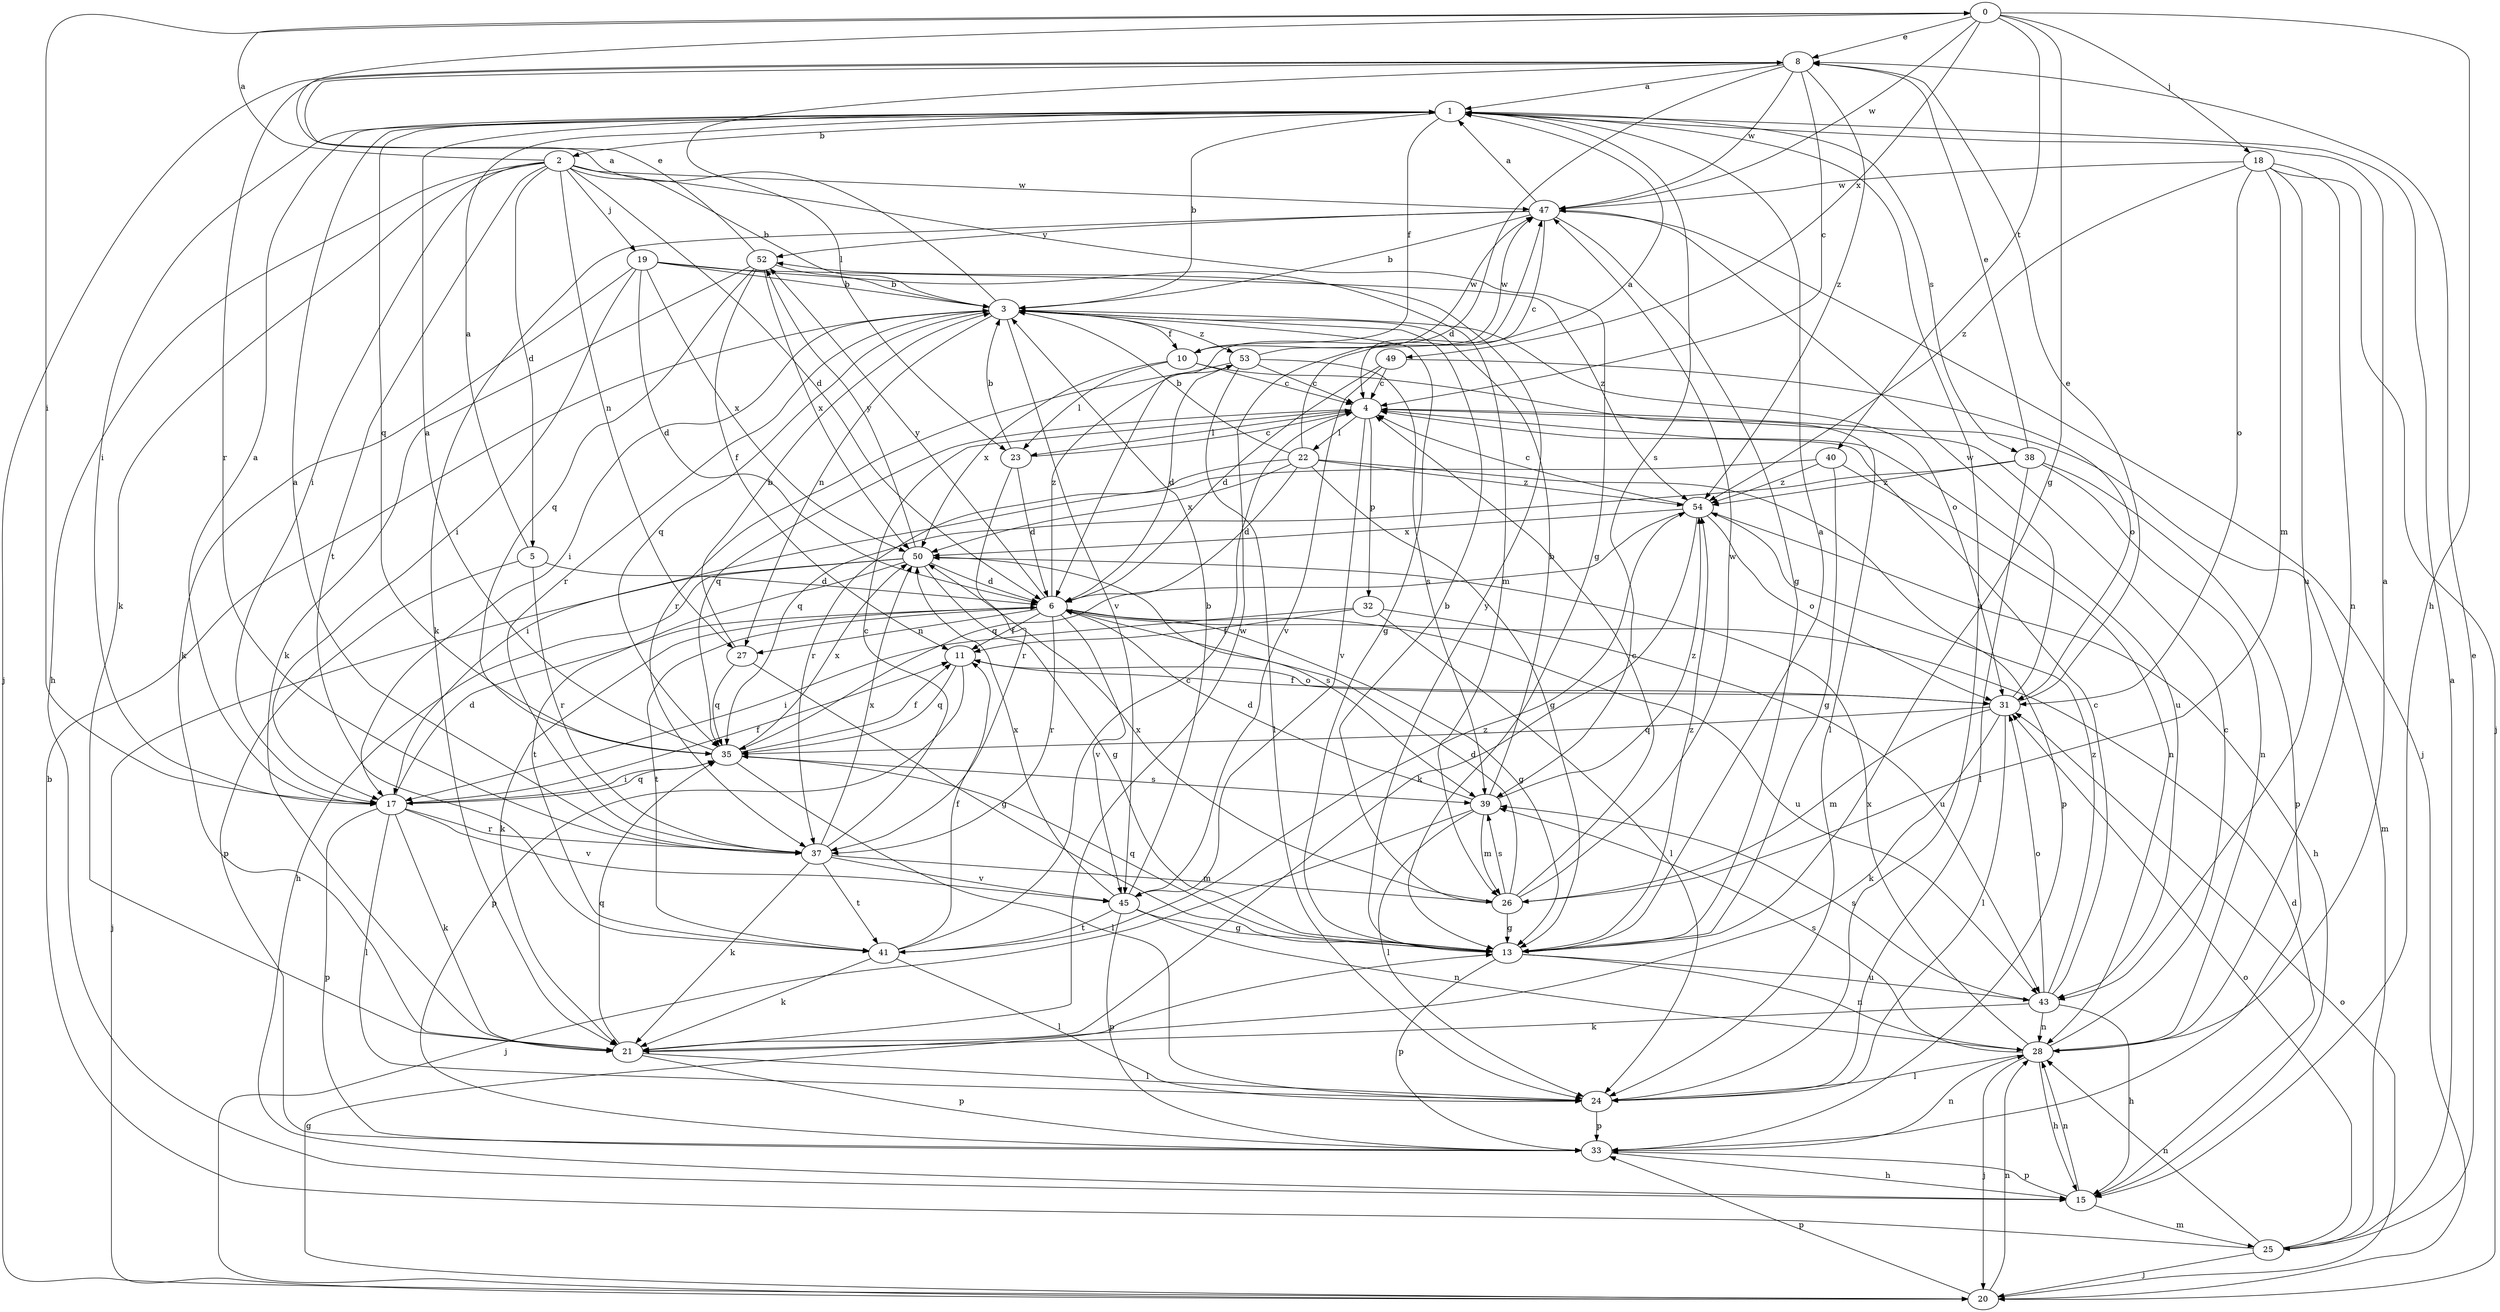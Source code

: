 strict digraph  {
0;
1;
2;
3;
4;
5;
6;
8;
10;
11;
13;
15;
17;
18;
19;
20;
21;
22;
23;
24;
25;
26;
27;
28;
31;
32;
33;
35;
37;
38;
39;
40;
41;
43;
45;
47;
49;
50;
52;
53;
54;
0 -> 8  [label=e];
0 -> 13  [label=g];
0 -> 15  [label=h];
0 -> 17  [label=i];
0 -> 18  [label=j];
0 -> 40  [label=t];
0 -> 47  [label=w];
0 -> 49  [label=x];
1 -> 2  [label=b];
1 -> 3  [label=b];
1 -> 10  [label=f];
1 -> 17  [label=i];
1 -> 35  [label=q];
1 -> 38  [label=s];
1 -> 39  [label=s];
2 -> 0  [label=a];
2 -> 3  [label=b];
2 -> 5  [label=d];
2 -> 6  [label=d];
2 -> 13  [label=g];
2 -> 15  [label=h];
2 -> 17  [label=i];
2 -> 19  [label=j];
2 -> 21  [label=k];
2 -> 27  [label=n];
2 -> 41  [label=t];
2 -> 47  [label=w];
3 -> 0  [label=a];
3 -> 10  [label=f];
3 -> 13  [label=g];
3 -> 17  [label=i];
3 -> 27  [label=n];
3 -> 31  [label=o];
3 -> 35  [label=q];
3 -> 37  [label=r];
3 -> 45  [label=v];
3 -> 53  [label=z];
4 -> 22  [label=l];
4 -> 23  [label=l];
4 -> 25  [label=m];
4 -> 32  [label=p];
4 -> 35  [label=q];
4 -> 43  [label=u];
4 -> 45  [label=v];
5 -> 1  [label=a];
5 -> 6  [label=d];
5 -> 33  [label=p];
5 -> 37  [label=r];
6 -> 11  [label=f];
6 -> 13  [label=g];
6 -> 21  [label=k];
6 -> 27  [label=n];
6 -> 37  [label=r];
6 -> 41  [label=t];
6 -> 43  [label=u];
6 -> 45  [label=v];
6 -> 52  [label=y];
6 -> 53  [label=z];
8 -> 1  [label=a];
8 -> 4  [label=c];
8 -> 6  [label=d];
8 -> 20  [label=j];
8 -> 23  [label=l];
8 -> 37  [label=r];
8 -> 47  [label=w];
8 -> 54  [label=z];
10 -> 4  [label=c];
10 -> 23  [label=l];
10 -> 24  [label=l];
10 -> 47  [label=w];
10 -> 50  [label=x];
11 -> 31  [label=o];
11 -> 33  [label=p];
11 -> 35  [label=q];
13 -> 1  [label=a];
13 -> 28  [label=n];
13 -> 33  [label=p];
13 -> 35  [label=q];
13 -> 43  [label=u];
13 -> 52  [label=y];
13 -> 54  [label=z];
15 -> 6  [label=d];
15 -> 25  [label=m];
15 -> 28  [label=n];
15 -> 33  [label=p];
17 -> 1  [label=a];
17 -> 6  [label=d];
17 -> 11  [label=f];
17 -> 21  [label=k];
17 -> 24  [label=l];
17 -> 33  [label=p];
17 -> 35  [label=q];
17 -> 37  [label=r];
17 -> 45  [label=v];
18 -> 20  [label=j];
18 -> 26  [label=m];
18 -> 28  [label=n];
18 -> 31  [label=o];
18 -> 43  [label=u];
18 -> 47  [label=w];
18 -> 54  [label=z];
19 -> 3  [label=b];
19 -> 6  [label=d];
19 -> 17  [label=i];
19 -> 21  [label=k];
19 -> 26  [label=m];
19 -> 50  [label=x];
19 -> 54  [label=z];
20 -> 13  [label=g];
20 -> 28  [label=n];
20 -> 31  [label=o];
20 -> 33  [label=p];
21 -> 24  [label=l];
21 -> 33  [label=p];
21 -> 35  [label=q];
21 -> 47  [label=w];
22 -> 1  [label=a];
22 -> 3  [label=b];
22 -> 6  [label=d];
22 -> 13  [label=g];
22 -> 33  [label=p];
22 -> 37  [label=r];
22 -> 50  [label=x];
22 -> 54  [label=z];
23 -> 3  [label=b];
23 -> 4  [label=c];
23 -> 6  [label=d];
23 -> 37  [label=r];
24 -> 1  [label=a];
24 -> 33  [label=p];
25 -> 1  [label=a];
25 -> 3  [label=b];
25 -> 8  [label=e];
25 -> 20  [label=j];
25 -> 28  [label=n];
25 -> 31  [label=o];
26 -> 3  [label=b];
26 -> 4  [label=c];
26 -> 6  [label=d];
26 -> 13  [label=g];
26 -> 39  [label=s];
26 -> 47  [label=w];
26 -> 50  [label=x];
27 -> 3  [label=b];
27 -> 13  [label=g];
27 -> 35  [label=q];
28 -> 1  [label=a];
28 -> 4  [label=c];
28 -> 15  [label=h];
28 -> 20  [label=j];
28 -> 24  [label=l];
28 -> 39  [label=s];
28 -> 50  [label=x];
31 -> 8  [label=e];
31 -> 11  [label=f];
31 -> 21  [label=k];
31 -> 24  [label=l];
31 -> 26  [label=m];
31 -> 35  [label=q];
31 -> 47  [label=w];
32 -> 11  [label=f];
32 -> 17  [label=i];
32 -> 24  [label=l];
32 -> 43  [label=u];
33 -> 15  [label=h];
33 -> 28  [label=n];
35 -> 1  [label=a];
35 -> 11  [label=f];
35 -> 17  [label=i];
35 -> 24  [label=l];
35 -> 39  [label=s];
35 -> 50  [label=x];
37 -> 1  [label=a];
37 -> 4  [label=c];
37 -> 21  [label=k];
37 -> 26  [label=m];
37 -> 41  [label=t];
37 -> 45  [label=v];
37 -> 50  [label=x];
38 -> 8  [label=e];
38 -> 24  [label=l];
38 -> 28  [label=n];
38 -> 33  [label=p];
38 -> 35  [label=q];
38 -> 54  [label=z];
39 -> 3  [label=b];
39 -> 6  [label=d];
39 -> 20  [label=j];
39 -> 24  [label=l];
39 -> 26  [label=m];
39 -> 54  [label=z];
40 -> 13  [label=g];
40 -> 17  [label=i];
40 -> 28  [label=n];
40 -> 54  [label=z];
41 -> 4  [label=c];
41 -> 11  [label=f];
41 -> 21  [label=k];
41 -> 24  [label=l];
41 -> 54  [label=z];
43 -> 4  [label=c];
43 -> 15  [label=h];
43 -> 21  [label=k];
43 -> 28  [label=n];
43 -> 31  [label=o];
43 -> 39  [label=s];
43 -> 54  [label=z];
45 -> 3  [label=b];
45 -> 13  [label=g];
45 -> 28  [label=n];
45 -> 33  [label=p];
45 -> 41  [label=t];
45 -> 50  [label=x];
47 -> 1  [label=a];
47 -> 3  [label=b];
47 -> 4  [label=c];
47 -> 13  [label=g];
47 -> 20  [label=j];
47 -> 21  [label=k];
47 -> 52  [label=y];
49 -> 4  [label=c];
49 -> 6  [label=d];
49 -> 31  [label=o];
49 -> 45  [label=v];
50 -> 6  [label=d];
50 -> 13  [label=g];
50 -> 15  [label=h];
50 -> 20  [label=j];
50 -> 39  [label=s];
50 -> 41  [label=t];
50 -> 52  [label=y];
52 -> 3  [label=b];
52 -> 8  [label=e];
52 -> 11  [label=f];
52 -> 21  [label=k];
52 -> 35  [label=q];
52 -> 50  [label=x];
53 -> 4  [label=c];
53 -> 6  [label=d];
53 -> 24  [label=l];
53 -> 37  [label=r];
53 -> 39  [label=s];
53 -> 47  [label=w];
54 -> 4  [label=c];
54 -> 15  [label=h];
54 -> 21  [label=k];
54 -> 31  [label=o];
54 -> 35  [label=q];
54 -> 50  [label=x];
}

